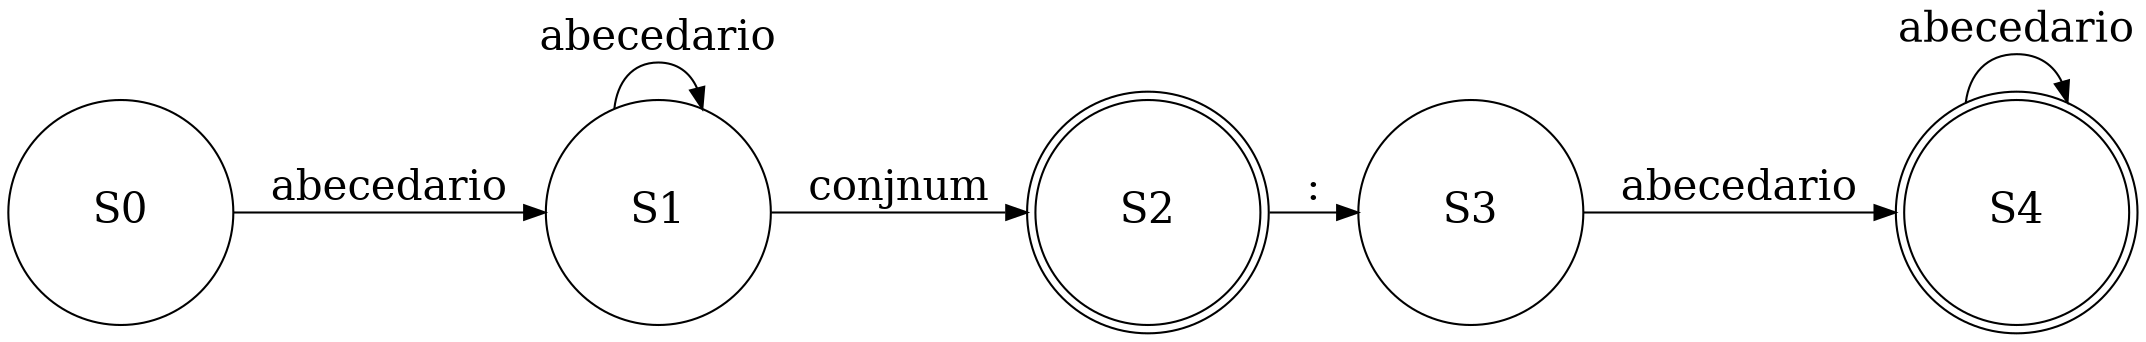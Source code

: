 digraph {
overlap = false;
splines = true;
rankdir = LR;
node [shape=circle, height=0.5, width=1.5, fontsize=20];
edge [fontsize=20];
graph[dpi=90];

"S0" [label="S0"];
"S1" [label="S1"];
"S2" [label="S2", peripheries=2];
"S3" [label="S3"];
"S4" [label="S4", peripheries=2];
"S0" -> "S1"[label="abecedario"];"S1" -> "S1"[label="abecedario"];"S1" -> "S2"[label="conjnum"];"S2" -> "S3"[label=":"];"S3" -> "S4"[label="abecedario"];"S4" -> "S4"[label="abecedario"];}